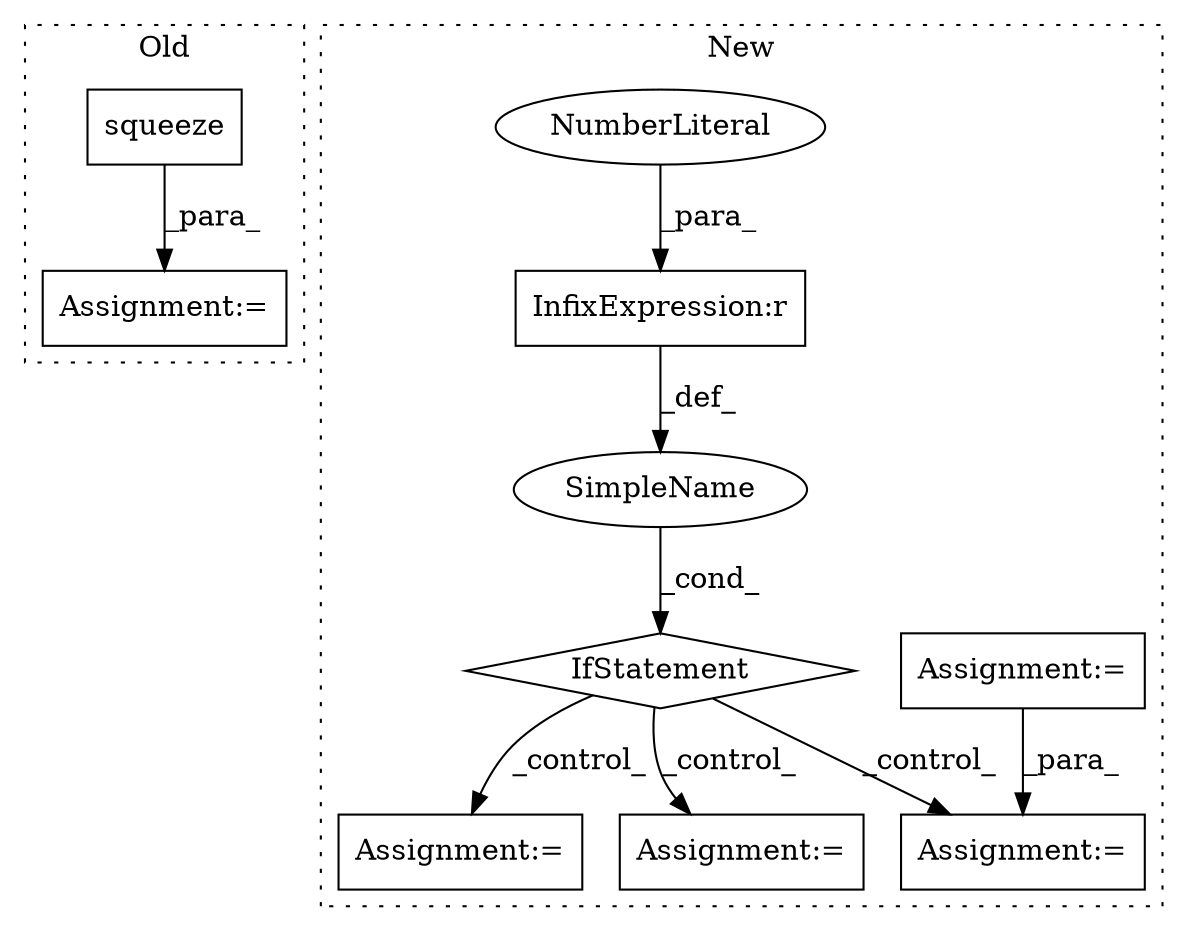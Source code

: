 digraph G {
subgraph cluster0 {
1 [label="squeeze" a="32" s="1503" l="9" shape="box"];
5 [label="Assignment:=" a="7" s="1441" l="1" shape="box"];
label = "Old";
style="dotted";
}
subgraph cluster1 {
2 [label="IfStatement" a="25" s="2469,2497" l="4,2" shape="diamond"];
3 [label="Assignment:=" a="7" s="2521" l="1" shape="box"];
4 [label="SimpleName" a="42" s="" l="" shape="ellipse"];
6 [label="Assignment:=" a="7" s="1710" l="4" shape="box"];
7 [label="Assignment:=" a="7" s="2616" l="1" shape="box"];
8 [label="InfixExpression:r" a="27" s="2493" l="3" shape="box"];
9 [label="NumberLiteral" a="34" s="2496" l="1" shape="ellipse"];
10 [label="Assignment:=" a="7" s="2631,2728" l="61,2" shape="box"];
label = "New";
style="dotted";
}
1 -> 5 [label="_para_"];
2 -> 10 [label="_control_"];
2 -> 3 [label="_control_"];
2 -> 7 [label="_control_"];
4 -> 2 [label="_cond_"];
6 -> 3 [label="_para_"];
8 -> 4 [label="_def_"];
9 -> 8 [label="_para_"];
}